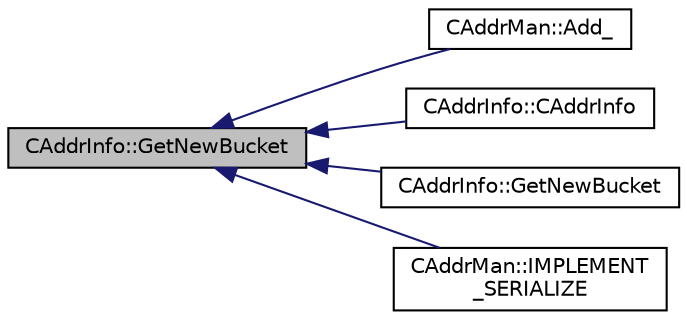 digraph "CAddrInfo::GetNewBucket"
{
  edge [fontname="Helvetica",fontsize="10",labelfontname="Helvetica",labelfontsize="10"];
  node [fontname="Helvetica",fontsize="10",shape=record];
  rankdir="LR";
  Node22 [label="CAddrInfo::GetNewBucket",height=0.2,width=0.4,color="black", fillcolor="grey75", style="filled", fontcolor="black"];
  Node22 -> Node23 [dir="back",color="midnightblue",fontsize="10",style="solid",fontname="Helvetica"];
  Node23 [label="CAddrMan::Add_",height=0.2,width=0.4,color="black", fillcolor="white", style="filled",URL="$d1/dc7/class_c_addr_man.html#a9dd6df8b1904548a86054d19d4a90724"];
  Node22 -> Node24 [dir="back",color="midnightblue",fontsize="10",style="solid",fontname="Helvetica"];
  Node24 [label="CAddrInfo::CAddrInfo",height=0.2,width=0.4,color="black", fillcolor="white", style="filled",URL="$dd/d92/class_c_addr_info.html#ae14c3a91bb669e5580be1d3767264187"];
  Node22 -> Node25 [dir="back",color="midnightblue",fontsize="10",style="solid",fontname="Helvetica"];
  Node25 [label="CAddrInfo::GetNewBucket",height=0.2,width=0.4,color="black", fillcolor="white", style="filled",URL="$dd/d92/class_c_addr_info.html#af5990f1a51d8b64dfcdf995355eee1d3"];
  Node22 -> Node26 [dir="back",color="midnightblue",fontsize="10",style="solid",fontname="Helvetica"];
  Node26 [label="CAddrMan::IMPLEMENT\l_SERIALIZE",height=0.2,width=0.4,color="black", fillcolor="white", style="filled",URL="$d1/dc7/class_c_addr_man.html#ac9e9b97d2eccdf4d2864e2e21dda1b8d"];
}
